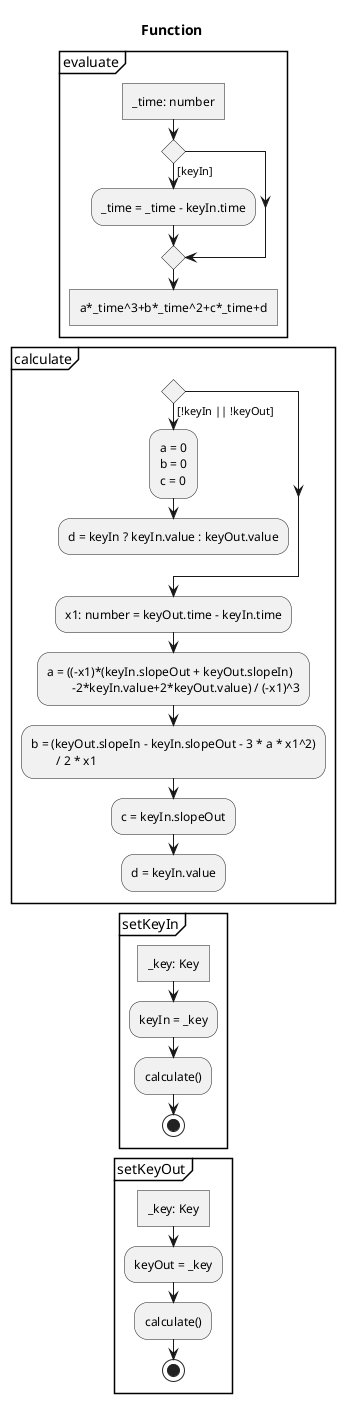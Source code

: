 @startuml Function
skinparam monochrome true

title Function

partition evaluate {
	:_time: number]
	if() then ([keyIn])
		:_time = _time - keyIn.time;
	endif
	:a*_time^3+b*_time^2+c*_time+d]
	detach
}

partition calculate {
	if() then ([!keyIn || !keyOut])
		:a = 0
		b = 0
		c = 0;
		:d = keyIn ? keyIn.value : keyOut.value;
		detach
	endif
	:x1: number = keyOut.time - keyIn.time;
	:a = ((-x1)*(keyIn.slopeOut + keyOut.slopeIn)
		-2*keyIn.value+2*keyOut.value) / (-x1)^3;
	:b = (keyOut.slopeIn - keyIn.slopeOut - 3 * a * x1^2)
		/ 2 * x1;
	:c = keyIn.slopeOut;
	:d = keyIn.value;
	detach
}

partition setKeyIn {
	:_key: Key]
	:keyIn = _key;
	:calculate(); 
	stop
}

partition setKeyOut {
	:_key: Key]
	:keyOut = _key;
	:calculate();
	stop 
}

@endpuml